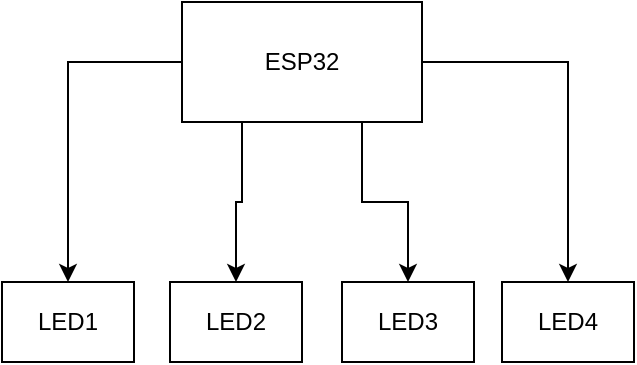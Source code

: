 <mxfile version="28.2.5">
  <diagram name="Página-1" id="KeI-dhtKlDAEtNSxHavA">
    <mxGraphModel dx="1426" dy="777" grid="1" gridSize="10" guides="1" tooltips="1" connect="1" arrows="1" fold="1" page="1" pageScale="1" pageWidth="827" pageHeight="1169" math="0" shadow="0">
      <root>
        <mxCell id="0" />
        <mxCell id="1" parent="0" />
        <mxCell id="ATzDnraI6UsFW-e6vPBO-1" style="edgeStyle=orthogonalEdgeStyle;rounded=0;orthogonalLoop=1;jettySize=auto;html=1;entryX=0.5;entryY=0;entryDx=0;entryDy=0;" edge="1" parent="1" source="ATzDnraI6UsFW-e6vPBO-5" target="ATzDnraI6UsFW-e6vPBO-6">
          <mxGeometry relative="1" as="geometry">
            <mxPoint x="170" y="230" as="targetPoint" />
          </mxGeometry>
        </mxCell>
        <mxCell id="ATzDnraI6UsFW-e6vPBO-2" style="edgeStyle=orthogonalEdgeStyle;rounded=0;orthogonalLoop=1;jettySize=auto;html=1;exitX=0.25;exitY=1;exitDx=0;exitDy=0;entryX=0.5;entryY=0;entryDx=0;entryDy=0;" edge="1" parent="1" source="ATzDnraI6UsFW-e6vPBO-5" target="ATzDnraI6UsFW-e6vPBO-7">
          <mxGeometry relative="1" as="geometry">
            <mxPoint x="234" y="230" as="targetPoint" />
          </mxGeometry>
        </mxCell>
        <mxCell id="ATzDnraI6UsFW-e6vPBO-3" style="edgeStyle=orthogonalEdgeStyle;rounded=0;orthogonalLoop=1;jettySize=auto;html=1;exitX=0.75;exitY=1;exitDx=0;exitDy=0;entryX=0.5;entryY=0;entryDx=0;entryDy=0;" edge="1" parent="1" source="ATzDnraI6UsFW-e6vPBO-5" target="ATzDnraI6UsFW-e6vPBO-8">
          <mxGeometry relative="1" as="geometry">
            <mxPoint x="294" y="230" as="targetPoint" />
          </mxGeometry>
        </mxCell>
        <mxCell id="ATzDnraI6UsFW-e6vPBO-4" style="edgeStyle=orthogonalEdgeStyle;rounded=0;orthogonalLoop=1;jettySize=auto;html=1;entryX=0.5;entryY=0;entryDx=0;entryDy=0;" edge="1" parent="1" source="ATzDnraI6UsFW-e6vPBO-5" target="ATzDnraI6UsFW-e6vPBO-9">
          <mxGeometry relative="1" as="geometry">
            <mxPoint x="360" y="230" as="targetPoint" />
            <Array as="points">
              <mxPoint x="403" y="130" />
            </Array>
          </mxGeometry>
        </mxCell>
        <mxCell id="ATzDnraI6UsFW-e6vPBO-5" value="ESP32" style="rounded=0;whiteSpace=wrap;html=1;" vertex="1" parent="1">
          <mxGeometry x="210" y="100" width="120" height="60" as="geometry" />
        </mxCell>
        <mxCell id="ATzDnraI6UsFW-e6vPBO-6" value="LED1" style="rounded=0;whiteSpace=wrap;html=1;" vertex="1" parent="1">
          <mxGeometry x="120" y="240" width="66" height="40" as="geometry" />
        </mxCell>
        <mxCell id="ATzDnraI6UsFW-e6vPBO-7" value="LED2" style="rounded=0;whiteSpace=wrap;html=1;" vertex="1" parent="1">
          <mxGeometry x="204" y="240" width="66" height="40" as="geometry" />
        </mxCell>
        <mxCell id="ATzDnraI6UsFW-e6vPBO-8" value="LED3" style="rounded=0;whiteSpace=wrap;html=1;" vertex="1" parent="1">
          <mxGeometry x="290" y="240" width="66" height="40" as="geometry" />
        </mxCell>
        <mxCell id="ATzDnraI6UsFW-e6vPBO-9" value="LED4" style="rounded=0;whiteSpace=wrap;html=1;" vertex="1" parent="1">
          <mxGeometry x="370" y="240" width="66" height="40" as="geometry" />
        </mxCell>
      </root>
    </mxGraphModel>
  </diagram>
</mxfile>
